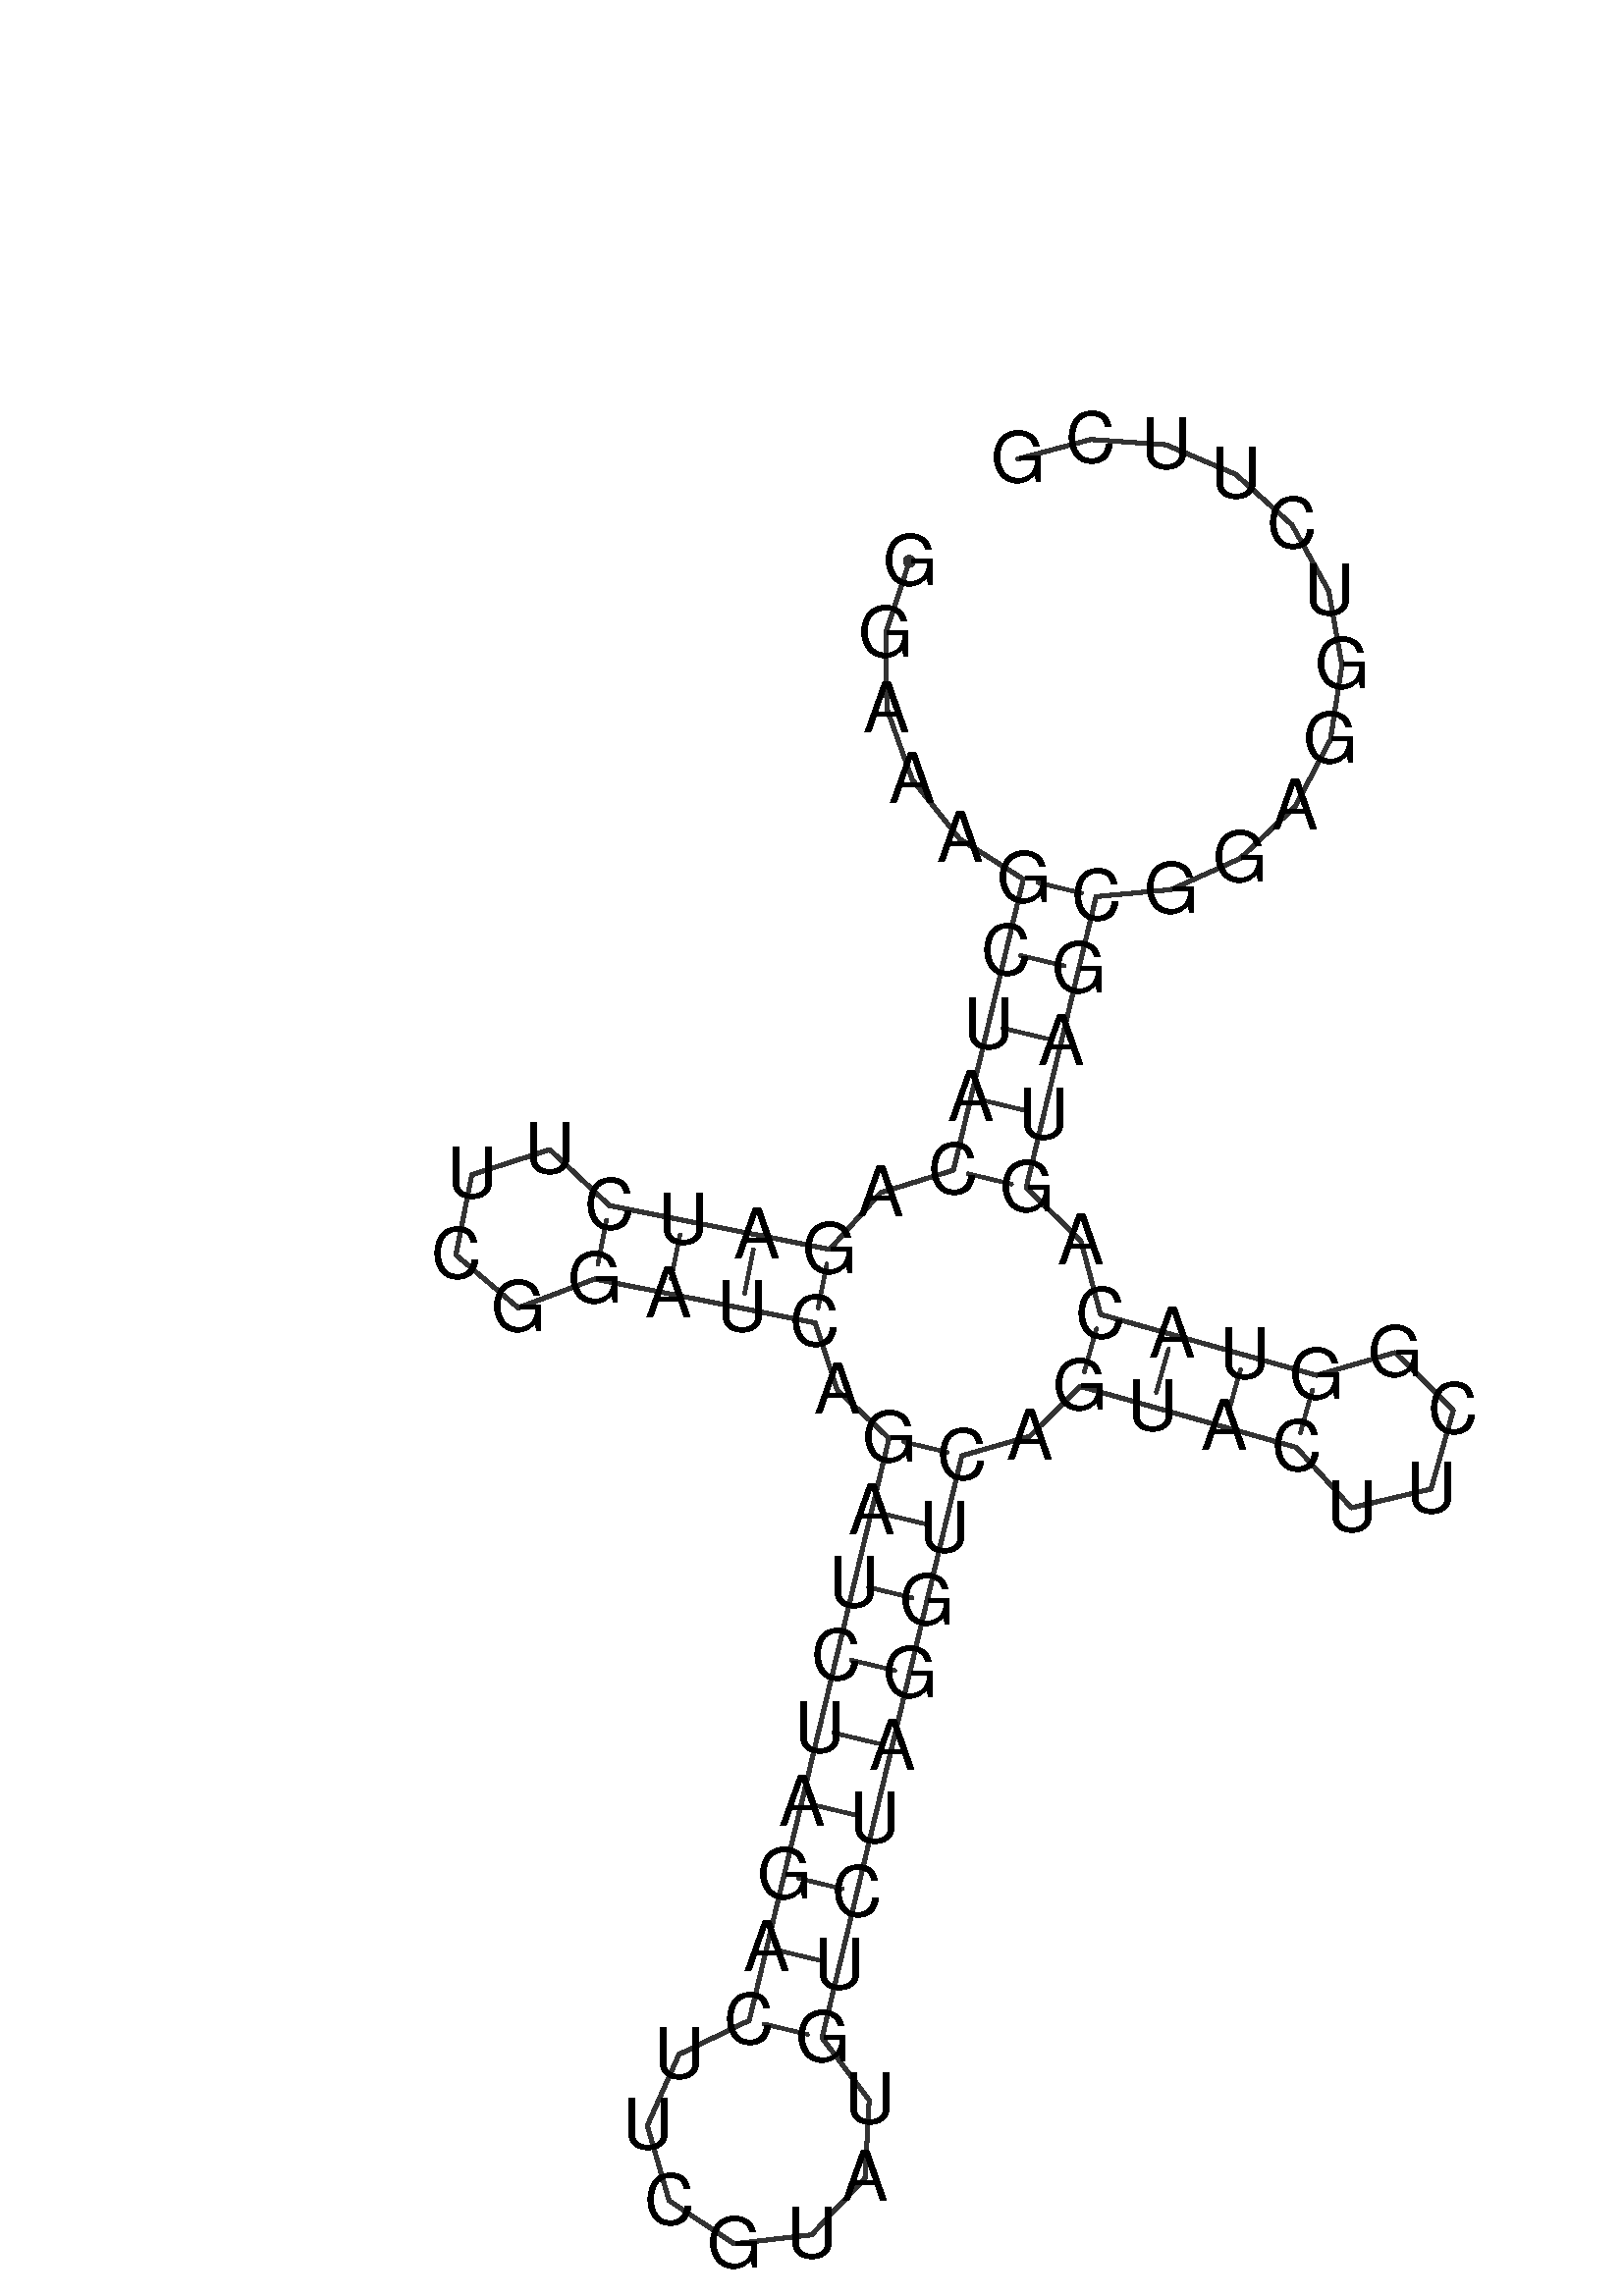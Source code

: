 %!PS-Adobe-3.0 EPSF-3.0
%%BoundingBox: 0 0 700 700
%%DocumentFonts: Helvetica
%%Pages: 1
%%EndComments

% Program options: 

% To switch off outline pairs of sequence comment or
% delete the appropriate line near the end of the file

/RNAplot 100 dict def

RNAplot begin

%%BeginProlog

/fsize  14 def
/outlinecolor {0.2 setgray} bind def
/paircolor    {0.2 setgray} bind def
/seqcolor     {0   setgray} bind def
/cshow  { dup stringwidth pop -2 div fsize -3 div rmoveto show} bind def
/min { 2 copy gt { exch } if pop } bind def
/max { 2 copy lt { exch } if pop } bind def
/arccoords { % i j arccoords
  % puts optimal x1 y1 x2 y2 coordinates used in bezier curves from i to j
  % onto the stack
  dup 3 -1 roll dup 4 -1 roll lt dup dup 5 2 roll {exch} if
  dup 3 -1 roll dup 3 -1 roll exch sub 1 sub dup
  4 -2 roll 5 -1 roll {exch} if 4 2 roll
  sequence length dup 2 div exch 3 1 roll lt 
  {exch 5 -1 roll pop 4 -2 roll exch 4 2 roll}
  { 4 2 roll 5 -1 roll dup 6 1 roll {exch} if
    4 -2 roll exch pop dup 3 -1 roll dup 4 1 roll
    exch add 4 -1 roll dup 5 1 roll sub 1 sub
    5 -1 roll not {4 -2 roll exch 4 2 roll} if
  }ifelse
   % compute the scalingfactor and prepare (1-sf) and sf*r
  2 mul exch cpr 3 1 roll div dup
  3 -1 roll mul exch 1 exch sub exch
   % compute the coordinates
  3 -1 roll 1 sub coor exch get aload pop % get coord for i
  4 -1 roll dup 5 1 roll mul 3 -1 roll dup 4 1 roll add exch % calculate y1
  4 -1 roll dup 5 1 roll mul 3 -1 roll dup 4 1 roll add exch % calculate x1
  5 -1 roll 1 sub coor exch get aload pop % get coord for j
  % duplicate j coord
  dup 3 -1 roll dup 4 1 roll exch 8 2 roll
  6 -1 roll dup 7 1 roll mul 5 -1 roll dup 6 1 roll add exch % calculate y2
  6 -1 roll mul 5 -1 roll add exch % calculate x2
  6 -2 roll % reorder
} bind def
/drawoutline {
  gsave outlinecolor newpath
  coor 0 get aload pop 0.8 0 360 arc % draw 5' circle of 1st sequence
  currentdict /cutpoint known        % check if cutpoint is defined
  {coor 0 cutpoint getinterval
   {aload pop lineto} forall         % draw outline of 1st sequence
   coor cutpoint 1 add get aload pop
   2 copy moveto 0.8 0 360 arc       % draw 5' circle of 2nd sequence
   coor cutpoint 1 add coor length cutpoint 1 add sub getinterval
   {aload pop lineto} forall        % draw outline of 2nd sequence
     } {
        /i 0 def
        coor {
            /p coor i get def
            /a arcs i get def
            /l a length def
            l 0 eq {
                %% standard point... draw simple line
                p 0 2 getinterval aload pop lineto
            } {
                %% point in loop... draw arc around loop center
                /clockwise a 5 get def
                clockwise 0.0 gt {
                    a 0 5 getinterval aload pop arcn
                } {
                    a 0 5 getinterval aload pop arc
                } ifelse
            } ifelse
            /i i 1 add def
        } forall
    }
  ifelse
  stroke grestore
} bind def
/drawpairs {
  paircolor
  0.7 setlinewidth
  [9 3.01] 9 setdash
  newpath
  pairs {aload pop
      currentdict (cpr) known
      { exch dup
        coor  exch 1 sub get aload pop moveto
        exch arccoords curveto
      }
      { coor exch 1 sub get aload pop moveto
        coor exch 1 sub get aload pop lineto
      }ifelse
  } forall
  stroke
} bind def
% draw bases
/drawbases {
  [] 0 setdash
  seqcolor
  0
  coor {
    aload pop moveto
    dup sequence exch 1 getinterval cshow
    1 add
  } forall
  pop
} bind def
/init {
  /Helvetica findfont fsize scalefont setfont
  1 setlinejoin
  1 setlinecap
  0.8 setlinewidth
  % find the coordinate range
  /xmax -1000 def /xmin 10000 def
  /ymax -1000 def /ymin 10000 def
  coor {
      aload pop
      dup ymin lt {dup /ymin exch def} if
      dup ymax gt {/ymax exch def} {pop} ifelse
      dup xmin lt {dup /xmin exch def} if
      dup xmax gt {/xmax exch def} {pop} ifelse
  } forall
  /size {xmax xmin sub ymax ymin sub max} bind def
  /width {xmax xmin sub} bind def
  /height {ymax ymin sub} bind def
  10 10 translate
  680 size 10 add div dup scale
  size width sub width xmin sub xmax sub add 2 div 5 add
  size height sub height ymin sub ymax sub add 2 div 5 add
  translate
} bind def

%%EndProlog

% data start here
/sequence { (\
GGAAAGCUACAGAUCUUCGGAUCAGAUCUAGACUUCGUAUGUCUAGGUCAGUACUUCGGUACAGUAGCGGAGGUCUUCG\
) } def
/len { sequence length } bind def

/coor [
[90.33 250.667]
[85.602 236.282]
[85.803 221.141]
[90.912 206.887]
[100.375 195.066]
[113.164 186.96]
[109.662 172.374]
[106.161 157.789]
[102.659 143.203]
[99.157 128.618]
[84.564 124.113]
[74.364 112.746]
[59.652 115.673]
[44.94 118.599]
[30.229 121.525]
[18.263 132.739]
[2.649 127.725]
[-0.551 111.641]
[11.956 101.033]
[27.302 106.814]
[42.014 103.887]
[56.726 100.961]
[71.438 98.034]
[75.887 84.564]
[86.257 74.884]
[82.755 60.299]
[79.254 45.713]
[75.752 31.127]
[72.25 16.542]
[68.749 1.956]
[65.247 -12.629]
[61.745 -27.215]
[58.244 -41.8]
[44.169 -48.615]
[37.815 -62.904]
[42.182 -77.919]
[55.208 -86.572]
[70.742 -84.776]
[81.45 -73.38]
[82.276 -57.764]
[72.829 -45.302]
[76.331 -30.716]
[79.833 -16.131]
[83.334 -1.545]
[86.836 13.04]
[90.338 27.626]
[93.839 42.211]
[97.341 56.797]
[100.843 71.382]
[114.477 75.3]
[124.557 85.282]
[138.994 81.21]
[153.431 77.138]
[167.867 73.067]
[178.917 60.949]
[194.876 64.723]
[199.327 80.506]
[187.692 92.063]
[171.939 87.504]
[157.502 91.575]
[143.065 95.647]
[128.629 99.718]
[124.7 114.477]
[113.743 125.116]
[117.245 139.701]
[120.746 154.287]
[124.248 168.873]
[127.75 183.458]
[142.825 184.874]
[156.623 191.111]
[167.646 201.492]
[174.7 214.891]
[177.018 229.855]
[174.349 244.76]
[166.983 257.989]
[155.719 268.108]
[141.778 274.02]
[126.674 275.082]
[112.043 271.179]
] def
/arcs [
[]
[]
[]
[]
[]
[]
[]
[]
[]
[]
[]
[]
[]
[]
[]
[]
[]
[]
[]
[]
[]
[]
[]
[]
[]
[]
[]
[]
[]
[]
[]
[]
[]
[]
[]
[]
[]
[]
[]
[]
[]
[]
[]
[]
[]
[]
[]
[]
[]
[]
[]
[]
[]
[]
[]
[]
[]
[]
[]
[]
[]
[]
[]
[]
[]
[]
[]
[]
[]
[]
[]
[]
[]
[]
[]
[]
[]
[]
[]
] def
/pairs [
[6 68]
[7 67]
[8 66]
[9 65]
[10 64]
[12 23]
[13 22]
[14 21]
[15 20]
[25 49]
[26 48]
[27 47]
[28 46]
[29 45]
[30 44]
[31 43]
[32 42]
[33 41]
[51 62]
[52 61]
[53 60]
[54 59]
] def

init

% switch off outline pairs or bases by removing these lines
drawoutline
drawpairs
drawbases
showpage
end
%%EOF
